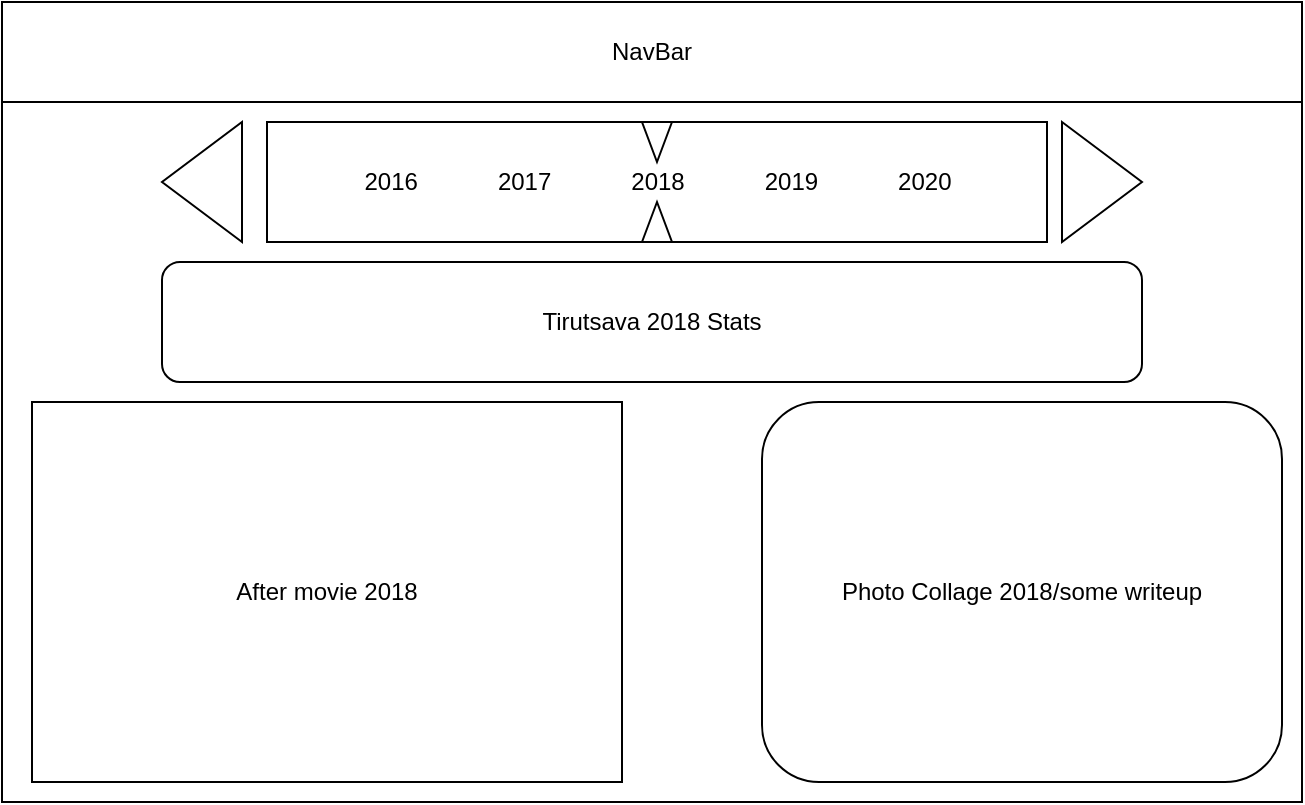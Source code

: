<mxfile version="14.1.2" type="github">
  <diagram id="E-4EUhUyf_fyPSkc64Zu" name="Page-1">
    <mxGraphModel dx="1038" dy="588" grid="1" gridSize="10" guides="1" tooltips="1" connect="1" arrows="1" fold="1" page="1" pageScale="1" pageWidth="850" pageHeight="1100" math="0" shadow="0">
      <root>
        <mxCell id="0" />
        <mxCell id="1" parent="0" />
        <mxCell id="VvAkt_wsxwktJyGcCQa0-2" value="" style="rounded=0;whiteSpace=wrap;html=1;fontStyle=1" vertex="1" parent="1">
          <mxGeometry x="80" y="40" width="650" height="400" as="geometry" />
        </mxCell>
        <mxCell id="VvAkt_wsxwktJyGcCQa0-4" value="NavBar" style="rounded=0;whiteSpace=wrap;html=1;" vertex="1" parent="1">
          <mxGeometry x="80" y="40" width="650" height="50" as="geometry" />
        </mxCell>
        <mxCell id="VvAkt_wsxwktJyGcCQa0-6" value="2016&amp;nbsp; &amp;nbsp; &amp;nbsp; &amp;nbsp; &amp;nbsp; &amp;nbsp; 2017&amp;nbsp; &amp;nbsp; &amp;nbsp; &amp;nbsp; &amp;nbsp; &amp;nbsp; 2018&amp;nbsp; &amp;nbsp; &amp;nbsp; &amp;nbsp; &amp;nbsp; &amp;nbsp; 2019&amp;nbsp; &amp;nbsp; &amp;nbsp; &amp;nbsp; &amp;nbsp; &amp;nbsp; 2020" style="rounded=0;whiteSpace=wrap;html=1;" vertex="1" parent="1">
          <mxGeometry x="212.5" y="100" width="390" height="60" as="geometry" />
        </mxCell>
        <mxCell id="VvAkt_wsxwktJyGcCQa0-7" value="" style="triangle;whiteSpace=wrap;html=1;" vertex="1" parent="1">
          <mxGeometry x="610" y="100" width="40" height="60" as="geometry" />
        </mxCell>
        <mxCell id="VvAkt_wsxwktJyGcCQa0-8" value="" style="triangle;whiteSpace=wrap;html=1;direction=west;" vertex="1" parent="1">
          <mxGeometry x="160" y="100" width="40" height="60" as="geometry" />
        </mxCell>
        <mxCell id="VvAkt_wsxwktJyGcCQa0-11" value="" style="triangle;whiteSpace=wrap;html=1;direction=south;" vertex="1" parent="1">
          <mxGeometry x="400" y="100" width="15" height="20" as="geometry" />
        </mxCell>
        <mxCell id="VvAkt_wsxwktJyGcCQa0-12" value="" style="triangle;whiteSpace=wrap;html=1;direction=north;" vertex="1" parent="1">
          <mxGeometry x="400" y="140" width="15" height="20" as="geometry" />
        </mxCell>
        <mxCell id="VvAkt_wsxwktJyGcCQa0-16" value="After movie 2018" style="rounded=0;whiteSpace=wrap;html=1;" vertex="1" parent="1">
          <mxGeometry x="95" y="240" width="295" height="190" as="geometry" />
        </mxCell>
        <mxCell id="VvAkt_wsxwktJyGcCQa0-17" value="Tirutsava 2018 Stats" style="rounded=1;whiteSpace=wrap;html=1;" vertex="1" parent="1">
          <mxGeometry x="160" y="170" width="490" height="60" as="geometry" />
        </mxCell>
        <mxCell id="VvAkt_wsxwktJyGcCQa0-18" value="Photo Collage 2018/some writeup" style="rounded=1;whiteSpace=wrap;html=1;" vertex="1" parent="1">
          <mxGeometry x="460" y="240" width="260" height="190" as="geometry" />
        </mxCell>
      </root>
    </mxGraphModel>
  </diagram>
</mxfile>
